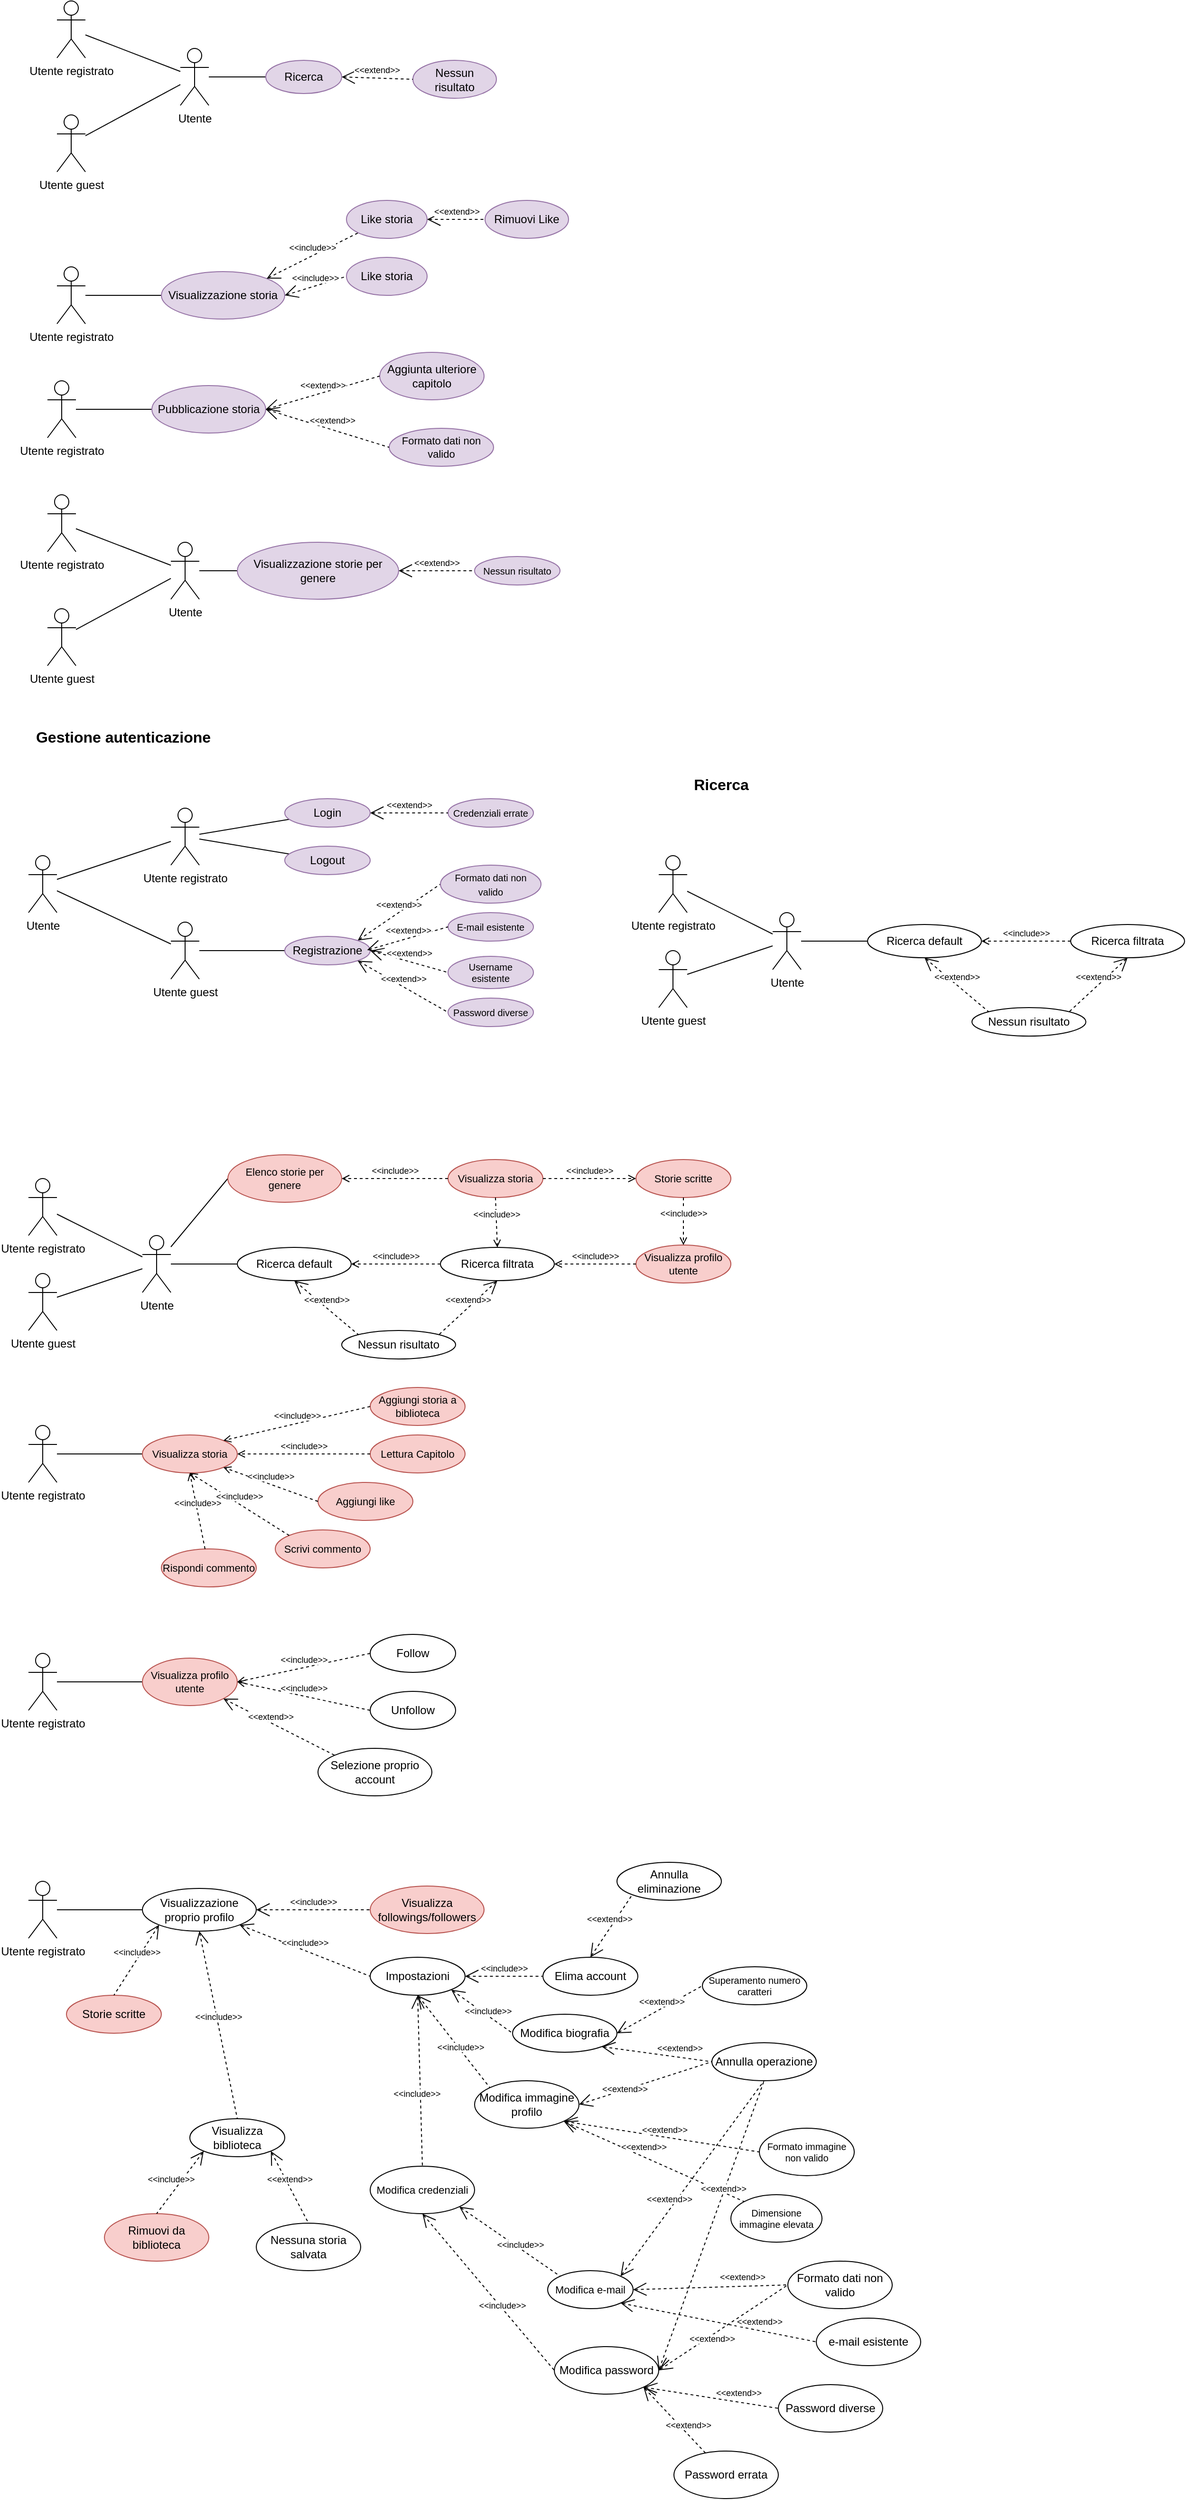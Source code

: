 <mxfile version="20.6.2" type="device"><diagram id="NUcpX1zloOuvynsHNLV4" name="Pagina-1"><mxGraphModel dx="556" dy="2731" grid="1" gridSize="10" guides="1" tooltips="1" connect="1" arrows="1" fold="1" page="1" pageScale="1" pageWidth="827" pageHeight="1169" math="0" shadow="0"><root><mxCell id="0"/><mxCell id="1" parent="0"/><mxCell id="1prheyDaX9MPsENj39hF-9" style="rounded=0;orthogonalLoop=1;jettySize=auto;html=1;endArrow=none;endFill=0;" parent="1" source="1prheyDaX9MPsENj39hF-2" target="1prheyDaX9MPsENj39hF-1" edge="1"><mxGeometry relative="1" as="geometry"><mxPoint x="210" y="680" as="targetPoint"/></mxGeometry></mxCell><mxCell id="1prheyDaX9MPsENj39hF-2" value="Visualizzazione proprio profilo" style="ellipse;whiteSpace=wrap;html=1;" parent="1" vertex="1"><mxGeometry x="160" y="67.5" width="120" height="45" as="geometry"/></mxCell><mxCell id="1prheyDaX9MPsENj39hF-1" value="&lt;span style=&quot;background-color: rgb(255, 255, 255);&quot;&gt;Utente registrato&lt;/span&gt;" style="shape=umlActor;verticalLabelPosition=bottom;verticalAlign=top;html=1;outlineConnect=0;" parent="1" vertex="1"><mxGeometry x="40" y="60" width="30" height="60" as="geometry"/></mxCell><mxCell id="1prheyDaX9MPsENj39hF-40" value="&lt;span style=&quot;background-color: rgb(255, 255, 255);&quot;&gt;&amp;lt;&amp;lt;extend&amp;gt;&amp;gt;&lt;/span&gt;" style="edgeStyle=none;html=1;startArrow=open;endArrow=none;startSize=12;verticalAlign=bottom;dashed=1;labelBackgroundColor=none;rounded=0;fontSize=9;entryX=0;entryY=0.5;entryDx=0;entryDy=0;exitX=1;exitY=0;exitDx=0;exitDy=0;" parent="1" source="1prheyDaX9MPsENj39hF-123" target="1prheyDaX9MPsENj39hF-127" edge="1"><mxGeometry width="160" relative="1" as="geometry"><mxPoint x="410" y="-880.0" as="sourcePoint"/><mxPoint x="340" y="-800.0" as="targetPoint"/></mxGeometry></mxCell><mxCell id="1prheyDaX9MPsENj39hF-58" value="Visualizza followings/followers" style="ellipse;whiteSpace=wrap;html=1;strokeColor=#b85450;fillColor=#f8cecc;" parent="1" vertex="1"><mxGeometry x="400" y="65" width="120" height="50" as="geometry"/></mxCell><mxCell id="1prheyDaX9MPsENj39hF-66" value="&lt;span style=&quot;background-color: rgb(255, 255, 255);&quot;&gt;&amp;lt;&amp;lt;include&amp;gt;&amp;gt;&lt;/span&gt;" style="edgeStyle=none;html=1;startArrow=open;endArrow=none;startSize=12;verticalAlign=bottom;dashed=1;labelBackgroundColor=none;rounded=0;fontSize=9;entryX=0;entryY=0.5;entryDx=0;entryDy=0;exitX=1;exitY=0.5;exitDx=0;exitDy=0;" parent="1" source="1prheyDaX9MPsENj39hF-2" target="1prheyDaX9MPsENj39hF-58" edge="1"><mxGeometry width="160" relative="1" as="geometry"><mxPoint x="580" y="605" as="sourcePoint"/><mxPoint x="624" y="480" as="targetPoint"/></mxGeometry></mxCell><mxCell id="1prheyDaX9MPsENj39hF-67" value="Impostazioni" style="ellipse;whiteSpace=wrap;html=1;strokeColor=#000000;" parent="1" vertex="1"><mxGeometry x="400" y="140" width="100" height="40" as="geometry"/></mxCell><mxCell id="1prheyDaX9MPsENj39hF-68" value="&lt;span style=&quot;background-color: rgb(255, 255, 255);&quot;&gt;&amp;lt;&amp;lt;include&amp;gt;&amp;gt;&lt;/span&gt;" style="edgeStyle=none;html=1;startArrow=open;endArrow=none;startSize=12;verticalAlign=bottom;dashed=1;labelBackgroundColor=none;rounded=0;fontSize=9;exitX=1;exitY=1;exitDx=0;exitDy=0;entryX=0;entryY=0.5;entryDx=0;entryDy=0;" parent="1" source="1prheyDaX9MPsENj39hF-2" target="1prheyDaX9MPsENj39hF-67" edge="1"><mxGeometry width="160" relative="1" as="geometry"><mxPoint x="440" y="632.5" as="sourcePoint"/><mxPoint x="510" y="670" as="targetPoint"/></mxGeometry></mxCell><mxCell id="1prheyDaX9MPsENj39hF-69" value="Elima account" style="ellipse;whiteSpace=wrap;html=1;strokeColor=#000000;" parent="1" vertex="1"><mxGeometry x="582" y="140" width="100" height="40" as="geometry"/></mxCell><mxCell id="1prheyDaX9MPsENj39hF-70" value="&lt;span style=&quot;background-color: rgb(255, 255, 255);&quot;&gt;&amp;lt;&amp;lt;include&amp;gt;&amp;gt;&lt;/span&gt;" style="edgeStyle=none;html=1;startArrow=open;endArrow=none;startSize=12;verticalAlign=bottom;dashed=1;labelBackgroundColor=none;rounded=0;fontSize=9;exitX=1;exitY=0.5;exitDx=0;exitDy=0;entryX=0;entryY=0.5;entryDx=0;entryDy=0;" parent="1" source="1prheyDaX9MPsENj39hF-67" target="1prheyDaX9MPsENj39hF-69" edge="1"><mxGeometry width="160" relative="1" as="geometry"><mxPoint x="422.9" y="648.23" as="sourcePoint"/><mxPoint x="520" y="680" as="targetPoint"/></mxGeometry></mxCell><mxCell id="1prheyDaX9MPsENj39hF-71" value="&lt;span style=&quot;background-color: rgb(255, 255, 255);&quot;&gt;&amp;lt;&amp;lt;include&amp;gt;&amp;gt;&lt;/span&gt;" style="edgeStyle=none;html=1;startArrow=open;endArrow=none;startSize=12;verticalAlign=bottom;dashed=1;labelBackgroundColor=none;rounded=0;fontSize=9;exitX=1;exitY=1;exitDx=0;exitDy=0;entryX=0;entryY=0.5;entryDx=0;entryDy=0;" parent="1" source="1prheyDaX9MPsENj39hF-67" target="1prheyDaX9MPsENj39hF-72" edge="1"><mxGeometry x="0.257" y="-4" width="160" relative="1" as="geometry"><mxPoint x="590" y="770" as="sourcePoint"/><mxPoint x="660" y="750" as="targetPoint"/><mxPoint y="-1" as="offset"/></mxGeometry></mxCell><mxCell id="1prheyDaX9MPsENj39hF-72" value="Modifica biografia" style="ellipse;whiteSpace=wrap;html=1;strokeColor=#000000;" parent="1" vertex="1"><mxGeometry x="550" y="200" width="110" height="40" as="geometry"/></mxCell><mxCell id="1prheyDaX9MPsENj39hF-73" value="Superamento numero caratteri" style="ellipse;whiteSpace=wrap;html=1;strokeColor=#000000;fontSize=10;" parent="1" vertex="1"><mxGeometry x="750" y="150" width="110" height="40" as="geometry"/></mxCell><mxCell id="1prheyDaX9MPsENj39hF-74" value="Annulla operazione" style="ellipse;whiteSpace=wrap;html=1;strokeColor=#000000;" parent="1" vertex="1"><mxGeometry x="760" y="230" width="110" height="40" as="geometry"/></mxCell><mxCell id="1prheyDaX9MPsENj39hF-75" value="&lt;span style=&quot;background-color: rgb(255, 255, 255);&quot;&gt;&amp;lt;&amp;lt;extend&amp;gt;&amp;gt;&lt;/span&gt;" style="edgeStyle=none;html=1;startArrow=open;endArrow=none;startSize=12;verticalAlign=bottom;dashed=1;labelBackgroundColor=none;rounded=0;fontSize=9;entryX=0;entryY=0.5;entryDx=0;entryDy=0;exitX=1;exitY=0.5;exitDx=0;exitDy=0;" parent="1" source="1prheyDaX9MPsENj39hF-72" target="1prheyDaX9MPsENj39hF-73" edge="1"><mxGeometry x="0.035" y="-1" width="160" relative="1" as="geometry"><mxPoint x="782.339" y="696.118" as="sourcePoint"/><mxPoint x="870" y="663.89" as="targetPoint"/><mxPoint as="offset"/></mxGeometry></mxCell><mxCell id="1prheyDaX9MPsENj39hF-76" value="&lt;span style=&quot;background-color: rgb(255, 255, 255);&quot;&gt;&amp;lt;&amp;lt;extend&amp;gt;&amp;gt;&lt;/span&gt;" style="edgeStyle=none;html=1;startArrow=open;endArrow=none;startSize=12;verticalAlign=bottom;dashed=1;labelBackgroundColor=none;rounded=0;fontSize=9;entryX=0;entryY=0.5;entryDx=0;entryDy=0;exitX=1;exitY=1;exitDx=0;exitDy=0;" parent="1" source="1prheyDaX9MPsENj39hF-72" target="1prheyDaX9MPsENj39hF-74" edge="1"><mxGeometry x="0.414" y="1" width="160" relative="1" as="geometry"><mxPoint x="760" y="710" as="sourcePoint"/><mxPoint x="830" y="740" as="targetPoint"/><mxPoint as="offset"/></mxGeometry></mxCell><mxCell id="1prheyDaX9MPsENj39hF-78" value="Modifica immagine profilo" style="ellipse;whiteSpace=wrap;html=1;strokeColor=#000000;" parent="1" vertex="1"><mxGeometry x="510" y="270" width="110" height="50" as="geometry"/></mxCell><mxCell id="1prheyDaX9MPsENj39hF-79" value="&lt;span style=&quot;background-color: rgb(255, 255, 255);&quot;&gt;&amp;lt;&amp;lt;include&amp;gt;&amp;gt;&lt;/span&gt;" style="edgeStyle=none;html=1;startArrow=open;endArrow=none;startSize=12;verticalAlign=bottom;dashed=1;labelBackgroundColor=none;rounded=0;fontSize=9;exitX=0.5;exitY=1;exitDx=0;exitDy=0;entryX=0;entryY=0;entryDx=0;entryDy=0;" parent="1" source="1prheyDaX9MPsENj39hF-67" target="1prheyDaX9MPsENj39hF-78" edge="1"><mxGeometry x="0.257" y="-4" width="160" relative="1" as="geometry"><mxPoint x="575.355" y="724.142" as="sourcePoint"/><mxPoint x="680" y="760" as="targetPoint"/><mxPoint y="-1" as="offset"/></mxGeometry></mxCell><mxCell id="1prheyDaX9MPsENj39hF-80" value="&lt;span style=&quot;background-color: rgb(255, 255, 255);&quot;&gt;&amp;lt;&amp;lt;extend&amp;gt;&amp;gt;&lt;/span&gt;" style="edgeStyle=none;html=1;startArrow=open;endArrow=none;startSize=12;verticalAlign=bottom;dashed=1;labelBackgroundColor=none;rounded=0;fontSize=9;entryX=0;entryY=0.5;entryDx=0;entryDy=0;exitX=1;exitY=0.5;exitDx=0;exitDy=0;" parent="1" source="1prheyDaX9MPsENj39hF-78" target="1prheyDaX9MPsENj39hF-74" edge="1"><mxGeometry x="-0.338" y="-7" width="160" relative="1" as="geometry"><mxPoint x="773.891" y="774.142" as="sourcePoint"/><mxPoint x="870" y="810" as="targetPoint"/><mxPoint as="offset"/></mxGeometry></mxCell><mxCell id="1prheyDaX9MPsENj39hF-81" value="Formato immagine non valido" style="ellipse;whiteSpace=wrap;html=1;strokeColor=#000000;fontSize=10;" parent="1" vertex="1"><mxGeometry x="810" y="320" width="100" height="50" as="geometry"/></mxCell><mxCell id="1prheyDaX9MPsENj39hF-82" value="Dimensione immagine elevata" style="ellipse;whiteSpace=wrap;html=1;strokeColor=#000000;fontSize=10;" parent="1" vertex="1"><mxGeometry x="780" y="390" width="96" height="50" as="geometry"/></mxCell><mxCell id="1prheyDaX9MPsENj39hF-83" value="&lt;span style=&quot;background-color: rgb(255, 255, 255);&quot;&gt;&amp;lt;&amp;lt;extend&amp;gt;&amp;gt;&lt;/span&gt;" style="edgeStyle=none;html=1;startArrow=open;endArrow=none;startSize=12;verticalAlign=bottom;dashed=1;labelBackgroundColor=none;rounded=0;fontSize=9;entryX=0;entryY=0.5;entryDx=0;entryDy=0;exitX=1;exitY=1;exitDx=0;exitDy=0;" parent="1" source="1prheyDaX9MPsENj39hF-78" target="1prheyDaX9MPsENj39hF-81" edge="1"><mxGeometry x="0.03" y="-1" width="160" relative="1" as="geometry"><mxPoint x="750" y="815" as="sourcePoint"/><mxPoint x="870" y="810" as="targetPoint"/><mxPoint as="offset"/></mxGeometry></mxCell><mxCell id="1prheyDaX9MPsENj39hF-84" value="&lt;span style=&quot;background-color: rgb(255, 255, 255);&quot;&gt;&amp;lt;&amp;lt;extend&amp;gt;&amp;gt;&lt;/span&gt;" style="edgeStyle=none;html=1;startArrow=open;endArrow=none;startSize=12;verticalAlign=bottom;dashed=1;labelBackgroundColor=none;rounded=0;fontSize=9;entryX=0;entryY=0;entryDx=0;entryDy=0;exitX=1;exitY=1;exitDx=0;exitDy=0;" parent="1" source="1prheyDaX9MPsENj39hF-78" target="1prheyDaX9MPsENj39hF-82" edge="1"><mxGeometry x="-0.109" y="2" width="160" relative="1" as="geometry"><mxPoint x="733.891" y="829.142" as="sourcePoint"/><mxPoint x="807.574" y="862.322" as="targetPoint"/><mxPoint x="-1" as="offset"/></mxGeometry></mxCell><mxCell id="1prheyDaX9MPsENj39hF-85" value="Modifica credenziali" style="ellipse;whiteSpace=wrap;html=1;strokeColor=#000000;fontSize=11;" parent="1" vertex="1"><mxGeometry x="400" y="360" width="110" height="50" as="geometry"/></mxCell><mxCell id="1prheyDaX9MPsENj39hF-86" value="&lt;span style=&quot;background-color: rgb(255, 255, 255);&quot;&gt;&amp;lt;&amp;lt;include&amp;gt;&amp;gt;&lt;/span&gt;" style="edgeStyle=none;html=1;startArrow=open;endArrow=none;startSize=12;verticalAlign=bottom;dashed=1;labelBackgroundColor=none;rounded=0;fontSize=9;exitX=0.5;exitY=1;exitDx=0;exitDy=0;entryX=0.5;entryY=0;entryDx=0;entryDy=0;" parent="1" source="1prheyDaX9MPsENj39hF-67" target="1prheyDaX9MPsENj39hF-85" edge="1"><mxGeometry x="0.257" y="-4" width="160" relative="1" as="geometry"><mxPoint x="540" y="730" as="sourcePoint"/><mxPoint x="626.109" y="797.322" as="targetPoint"/><mxPoint y="-1" as="offset"/></mxGeometry></mxCell><mxCell id="1prheyDaX9MPsENj39hF-87" value="Annulla eliminazione" style="ellipse;whiteSpace=wrap;html=1;strokeColor=#000000;" parent="1" vertex="1"><mxGeometry x="660" y="40" width="110" height="40" as="geometry"/></mxCell><mxCell id="1prheyDaX9MPsENj39hF-88" value="&lt;span style=&quot;background-color: rgb(255, 255, 255);&quot;&gt;&amp;lt;&amp;lt;extend&amp;gt;&amp;gt;&lt;/span&gt;" style="edgeStyle=none;html=1;startArrow=open;endArrow=none;startSize=12;verticalAlign=bottom;dashed=1;labelBackgroundColor=none;rounded=0;fontSize=9;entryX=0;entryY=1;entryDx=0;entryDy=0;exitX=0.5;exitY=0;exitDx=0;exitDy=0;" parent="1" source="1prheyDaX9MPsENj39hF-69" target="1prheyDaX9MPsENj39hF-87" edge="1"><mxGeometry x="-0.05" y="1" width="160" relative="1" as="geometry"><mxPoint x="790" y="730" as="sourcePoint"/><mxPoint x="880" y="710" as="targetPoint"/><mxPoint as="offset"/></mxGeometry></mxCell><mxCell id="1prheyDaX9MPsENj39hF-89" value="Modifica e-mail" style="ellipse;whiteSpace=wrap;html=1;strokeColor=#000000;fontSize=11;" parent="1" vertex="1"><mxGeometry x="587" y="470" width="90" height="40" as="geometry"/></mxCell><mxCell id="1prheyDaX9MPsENj39hF-90" value="Modifica password" style="ellipse;whiteSpace=wrap;html=1;strokeColor=#000000;" parent="1" vertex="1"><mxGeometry x="594" y="550" width="110" height="50" as="geometry"/></mxCell><mxCell id="1prheyDaX9MPsENj39hF-93" value="Formato dati non valido" style="ellipse;whiteSpace=wrap;html=1;strokeColor=#000000;" parent="1" vertex="1"><mxGeometry x="840" y="460" width="110" height="50" as="geometry"/></mxCell><mxCell id="1prheyDaX9MPsENj39hF-94" value="e-mail esistente" style="ellipse;whiteSpace=wrap;html=1;strokeColor=#000000;" parent="1" vertex="1"><mxGeometry x="870" y="520" width="110" height="50" as="geometry"/></mxCell><mxCell id="1prheyDaX9MPsENj39hF-95" value="&lt;span style=&quot;background-color: rgb(255, 255, 255);&quot;&gt;&amp;lt;&amp;lt;extend&amp;gt;&amp;gt;&lt;/span&gt;" style="edgeStyle=none;html=1;startArrow=open;endArrow=none;startSize=12;verticalAlign=bottom;dashed=1;labelBackgroundColor=none;rounded=0;fontSize=9;entryX=0.5;entryY=1;entryDx=0;entryDy=0;exitX=1;exitY=0;exitDx=0;exitDy=0;" parent="1" source="1prheyDaX9MPsENj39hF-89" target="1prheyDaX9MPsENj39hF-74" edge="1"><mxGeometry x="-0.301" y="2" width="160" relative="1" as="geometry"><mxPoint x="773.891" y="744.142" as="sourcePoint"/><mxPoint x="940" y="770" as="targetPoint"/><mxPoint as="offset"/></mxGeometry></mxCell><mxCell id="1prheyDaX9MPsENj39hF-96" value="&lt;span style=&quot;background-color: rgb(255, 255, 255);&quot;&gt;&amp;lt;&amp;lt;extend&amp;gt;&amp;gt;&lt;/span&gt;" style="edgeStyle=none;html=1;startArrow=open;endArrow=none;startSize=12;verticalAlign=bottom;dashed=1;labelBackgroundColor=none;rounded=0;fontSize=9;entryX=0;entryY=0.5;entryDx=0;entryDy=0;exitX=1;exitY=0.5;exitDx=0;exitDy=0;" parent="1" source="1prheyDaX9MPsENj39hF-89" target="1prheyDaX9MPsENj39hF-93" edge="1"><mxGeometry x="0.414" y="1" width="160" relative="1" as="geometry"><mxPoint x="883.891" y="947.322" as="sourcePoint"/><mxPoint x="995" y="790" as="targetPoint"/><mxPoint as="offset"/></mxGeometry></mxCell><mxCell id="1prheyDaX9MPsENj39hF-98" value="&lt;span style=&quot;background-color: rgb(255, 255, 255);&quot;&gt;&amp;lt;&amp;lt;extend&amp;gt;&amp;gt;&lt;/span&gt;" style="edgeStyle=none;html=1;startArrow=open;endArrow=none;startSize=12;verticalAlign=bottom;dashed=1;labelBackgroundColor=none;rounded=0;fontSize=9;entryX=0;entryY=0.5;entryDx=0;entryDy=0;exitX=1;exitY=1;exitDx=0;exitDy=0;" parent="1" source="1prheyDaX9MPsENj39hF-89" target="1prheyDaX9MPsENj39hF-94" edge="1"><mxGeometry x="0.414" y="1" width="160" relative="1" as="geometry"><mxPoint x="900" y="965" as="sourcePoint"/><mxPoint x="1020" y="935" as="targetPoint"/><mxPoint as="offset"/></mxGeometry></mxCell><mxCell id="1prheyDaX9MPsENj39hF-100" value="&lt;span style=&quot;background-color: rgb(255, 255, 255);&quot;&gt;&amp;lt;&amp;lt;extend&amp;gt;&amp;gt;&lt;/span&gt;" style="edgeStyle=none;html=1;startArrow=open;endArrow=none;startSize=12;verticalAlign=bottom;dashed=1;labelBackgroundColor=none;rounded=0;fontSize=9;entryX=0.5;entryY=1;entryDx=0;entryDy=0;exitX=1;exitY=0.5;exitDx=0;exitDy=0;" parent="1" source="1prheyDaX9MPsENj39hF-90" target="1prheyDaX9MPsENj39hF-74" edge="1"><mxGeometry x="0.202" y="-1" width="160" relative="1" as="geometry"><mxPoint x="883.891" y="947.322" as="sourcePoint"/><mxPoint x="995" y="790" as="targetPoint"/><mxPoint as="offset"/></mxGeometry></mxCell><mxCell id="1prheyDaX9MPsENj39hF-101" value="Password diverse" style="ellipse;whiteSpace=wrap;html=1;strokeColor=#000000;" parent="1" vertex="1"><mxGeometry x="830" y="590" width="110" height="50" as="geometry"/></mxCell><mxCell id="1prheyDaX9MPsENj39hF-102" value="Password errata" style="ellipse;whiteSpace=wrap;html=1;strokeColor=#000000;" parent="1" vertex="1"><mxGeometry x="720" y="660" width="110" height="50" as="geometry"/></mxCell><mxCell id="1prheyDaX9MPsENj39hF-104" value="&lt;span style=&quot;background-color: rgb(255, 255, 255);&quot;&gt;&amp;lt;&amp;lt;extend&amp;gt;&amp;gt;&lt;/span&gt;" style="edgeStyle=none;html=1;startArrow=open;endArrow=none;startSize=12;verticalAlign=bottom;dashed=1;labelBackgroundColor=none;rounded=0;fontSize=9;exitX=1;exitY=0.5;exitDx=0;exitDy=0;entryX=0;entryY=0.5;entryDx=0;entryDy=0;" parent="1" source="1prheyDaX9MPsENj39hF-90" target="1prheyDaX9MPsENj39hF-93" edge="1"><mxGeometry x="-0.258" y="-10" width="160" relative="1" as="geometry"><mxPoint x="900" y="965" as="sourcePoint"/><mxPoint x="1040" y="930" as="targetPoint"/><mxPoint as="offset"/></mxGeometry></mxCell><mxCell id="1prheyDaX9MPsENj39hF-106" value="&lt;span style=&quot;background-color: rgb(255, 255, 255);&quot;&gt;&amp;lt;&amp;lt;extend&amp;gt;&amp;gt;&lt;/span&gt;" style="edgeStyle=none;html=1;startArrow=open;endArrow=none;startSize=12;verticalAlign=bottom;dashed=1;labelBackgroundColor=none;rounded=0;fontSize=9;entryX=0;entryY=0.5;entryDx=0;entryDy=0;exitX=1;exitY=1;exitDx=0;exitDy=0;" parent="1" source="1prheyDaX9MPsENj39hF-90" target="1prheyDaX9MPsENj39hF-101" edge="1"><mxGeometry x="0.414" y="1" width="160" relative="1" as="geometry"><mxPoint x="883.891" y="982.678" as="sourcePoint"/><mxPoint x="1060" y="995" as="targetPoint"/><mxPoint as="offset"/></mxGeometry></mxCell><mxCell id="1prheyDaX9MPsENj39hF-107" value="&lt;span style=&quot;background-color: rgb(255, 255, 255);&quot;&gt;&amp;lt;&amp;lt;extend&amp;gt;&amp;gt;&lt;/span&gt;" style="edgeStyle=none;html=1;startArrow=open;endArrow=none;startSize=12;verticalAlign=bottom;dashed=1;labelBackgroundColor=none;rounded=0;fontSize=9;exitX=1;exitY=1;exitDx=0;exitDy=0;" parent="1" source="1prheyDaX9MPsENj39hF-90" target="1prheyDaX9MPsENj39hF-102" edge="1"><mxGeometry x="0.414" y="1" width="160" relative="1" as="geometry"><mxPoint x="933.891" y="1072.678" as="sourcePoint"/><mxPoint x="1040" y="1065" as="targetPoint"/><mxPoint as="offset"/></mxGeometry></mxCell><mxCell id="1prheyDaX9MPsENj39hF-108" value="Visualizza biblioteca" style="ellipse;whiteSpace=wrap;html=1;strokeColor=#000000;" parent="1" vertex="1"><mxGeometry x="210" y="310" width="100" height="40" as="geometry"/></mxCell><mxCell id="1prheyDaX9MPsENj39hF-109" value="&lt;span style=&quot;background-color: rgb(255, 255, 255);&quot;&gt;&amp;lt;&amp;lt;include&amp;gt;&amp;gt;&lt;/span&gt;" style="edgeStyle=none;html=1;startArrow=open;endArrow=none;startSize=12;verticalAlign=bottom;dashed=1;labelBackgroundColor=none;rounded=0;fontSize=9;exitX=0.5;exitY=1;exitDx=0;exitDy=0;entryX=0.5;entryY=0;entryDx=0;entryDy=0;" parent="1" source="1prheyDaX9MPsENj39hF-2" target="1prheyDaX9MPsENj39hF-108" edge="1"><mxGeometry width="160" relative="1" as="geometry"><mxPoint x="422.565" y="648.358" as="sourcePoint"/><mxPoint x="490.0" y="710" as="targetPoint"/></mxGeometry></mxCell><mxCell id="1prheyDaX9MPsENj39hF-110" value="Storie scritte" style="ellipse;whiteSpace=wrap;html=1;strokeColor=#b85450;fillColor=#f8cecc;" parent="1" vertex="1"><mxGeometry x="80" y="180" width="100" height="40" as="geometry"/></mxCell><mxCell id="1prheyDaX9MPsENj39hF-111" value="&lt;span style=&quot;background-color: rgb(255, 255, 255);&quot;&gt;&amp;lt;&amp;lt;include&amp;gt;&amp;gt;&lt;/span&gt;" style="edgeStyle=none;html=1;startArrow=open;endArrow=none;startSize=12;verticalAlign=bottom;dashed=1;labelBackgroundColor=none;rounded=0;fontSize=9;entryX=0.5;entryY=0;entryDx=0;entryDy=0;exitX=0;exitY=1;exitDx=0;exitDy=0;" parent="1" source="1prheyDaX9MPsENj39hF-2" target="1prheyDaX9MPsENj39hF-110" edge="1"><mxGeometry width="160" relative="1" as="geometry"><mxPoint x="370" y="640" as="sourcePoint"/><mxPoint x="434.854" y="745.774" as="targetPoint"/></mxGeometry></mxCell><mxCell id="1prheyDaX9MPsENj39hF-112" value="Nessuna storia salvata" style="ellipse;whiteSpace=wrap;html=1;strokeColor=#000000;" parent="1" vertex="1"><mxGeometry x="280" y="420" width="110" height="50" as="geometry"/></mxCell><mxCell id="1prheyDaX9MPsENj39hF-113" value="&lt;span style=&quot;background-color: rgb(255, 255, 255);&quot;&gt;&amp;lt;&amp;lt;extend&amp;gt;&amp;gt;&lt;/span&gt;" style="edgeStyle=none;html=1;startArrow=open;endArrow=none;startSize=12;verticalAlign=bottom;dashed=1;labelBackgroundColor=none;rounded=0;fontSize=9;entryX=0.5;entryY=0;entryDx=0;entryDy=0;exitX=1;exitY=1;exitDx=0;exitDy=0;" parent="1" source="1prheyDaX9MPsENj39hF-108" target="1prheyDaX9MPsENj39hF-112" edge="1"><mxGeometry width="160" relative="1" as="geometry"><mxPoint x="275" y="790" as="sourcePoint"/><mxPoint x="313.285" y="855.812" as="targetPoint"/></mxGeometry></mxCell><mxCell id="1prheyDaX9MPsENj39hF-114" value="Rimuovi da biblioteca" style="ellipse;whiteSpace=wrap;html=1;strokeColor=#b85450;fillColor=#f8cecc;" parent="1" vertex="1"><mxGeometry x="120" y="410" width="110" height="50" as="geometry"/></mxCell><mxCell id="1prheyDaX9MPsENj39hF-115" value="&lt;span style=&quot;background-color: rgb(255, 255, 255);&quot;&gt;&amp;lt;&amp;lt;include&amp;gt;&amp;gt;&lt;/span&gt;" style="edgeStyle=none;html=1;startArrow=open;endArrow=none;startSize=12;verticalAlign=bottom;dashed=1;labelBackgroundColor=none;rounded=0;fontSize=9;exitX=0;exitY=1;exitDx=0;exitDy=0;entryX=0.5;entryY=0;entryDx=0;entryDy=0;" parent="1" source="1prheyDaX9MPsENj39hF-108" target="1prheyDaX9MPsENj39hF-114" edge="1"><mxGeometry x="0.257" y="-4" width="160" relative="1" as="geometry"><mxPoint x="540" y="730" as="sourcePoint"/><mxPoint x="615" y="890" as="targetPoint"/><mxPoint y="-1" as="offset"/></mxGeometry></mxCell><mxCell id="1prheyDaX9MPsENj39hF-119" value="" style="edgeStyle=none;rounded=0;orthogonalLoop=1;jettySize=auto;html=1;labelBackgroundColor=#FFFFFF;strokeWidth=1;fontSize=12;endArrow=none;endFill=0;strokeColor=#000000;" parent="1" source="1prheyDaX9MPsENj39hF-116" target="1prheyDaX9MPsENj39hF-117" edge="1"><mxGeometry relative="1" as="geometry"/></mxCell><mxCell id="1prheyDaX9MPsENj39hF-116" value="Utente" style="shape=umlActor;verticalLabelPosition=bottom;verticalAlign=top;html=1;outlineConnect=0;" parent="1" vertex="1"><mxGeometry x="40" y="-1020" width="30" height="60" as="geometry"/></mxCell><mxCell id="1prheyDaX9MPsENj39hF-117" value="&lt;span style=&quot;background-color: rgb(255, 255, 255);&quot;&gt;Utente registrato&lt;/span&gt;" style="shape=umlActor;verticalLabelPosition=bottom;verticalAlign=top;html=1;outlineConnect=0;" parent="1" vertex="1"><mxGeometry x="190" y="-1070" width="30" height="60" as="geometry"/></mxCell><mxCell id="1prheyDaX9MPsENj39hF-121" value="" style="edgeStyle=none;rounded=0;orthogonalLoop=1;jettySize=auto;html=1;labelBackgroundColor=#FFFFFF;strokeWidth=1;fontSize=12;endArrow=none;endFill=0;" parent="1" source="1prheyDaX9MPsENj39hF-116" target="1prheyDaX9MPsENj39hF-122" edge="1"><mxGeometry relative="1" as="geometry"><mxPoint x="90" y="-985.357" as="sourcePoint"/></mxGeometry></mxCell><mxCell id="1prheyDaX9MPsENj39hF-122" value="&lt;span style=&quot;background-color: rgb(255, 255, 255);&quot;&gt;Utente guest&lt;/span&gt;" style="shape=umlActor;verticalLabelPosition=bottom;verticalAlign=top;html=1;outlineConnect=0;" parent="1" vertex="1"><mxGeometry x="190" y="-950" width="30" height="60" as="geometry"/></mxCell><mxCell id="1prheyDaX9MPsENj39hF-124" value="" style="edgeStyle=none;rounded=0;orthogonalLoop=1;jettySize=auto;html=1;labelBackgroundColor=#FFFFFF;strokeColor=#000000;strokeWidth=1;fontSize=12;endArrow=none;endFill=0;" parent="1" source="1prheyDaX9MPsENj39hF-123" target="1prheyDaX9MPsENj39hF-122" edge="1"><mxGeometry relative="1" as="geometry"/></mxCell><mxCell id="1prheyDaX9MPsENj39hF-123" value="Registrazione" style="ellipse;whiteSpace=wrap;html=1;fillColor=#e1d5e7;strokeColor=#9673a6;" parent="1" vertex="1"><mxGeometry x="310" y="-935" width="90" height="30" as="geometry"/></mxCell><mxCell id="1prheyDaX9MPsENj39hF-126" value="" style="edgeStyle=none;rounded=0;orthogonalLoop=1;jettySize=auto;html=1;labelBackgroundColor=#FFFFFF;strokeColor=#000000;strokeWidth=1;fontSize=12;endArrow=none;endFill=0;" parent="1" source="1prheyDaX9MPsENj39hF-125" target="1prheyDaX9MPsENj39hF-117" edge="1"><mxGeometry relative="1" as="geometry"/></mxCell><mxCell id="1prheyDaX9MPsENj39hF-125" value="Logout" style="ellipse;whiteSpace=wrap;html=1;fillColor=#e1d5e7;strokeColor=#9673a6;" parent="1" vertex="1"><mxGeometry x="310" y="-1030" width="90" height="30" as="geometry"/></mxCell><mxCell id="1prheyDaX9MPsENj39hF-127" value="&lt;font style=&quot;font-size: 10px;&quot;&gt;Formato dati non valido&lt;/font&gt;" style="ellipse;whiteSpace=wrap;html=1;fillColor=#e1d5e7;strokeColor=#9673a6;" parent="1" vertex="1"><mxGeometry x="474" y="-1010" width="106" height="40" as="geometry"/></mxCell><mxCell id="1prheyDaX9MPsENj39hF-128" value="E-mail esistente" style="ellipse;whiteSpace=wrap;html=1;fontSize=10;fillColor=#e1d5e7;strokeColor=#9673a6;" parent="1" vertex="1"><mxGeometry x="482" y="-960" width="90" height="30" as="geometry"/></mxCell><mxCell id="1prheyDaX9MPsENj39hF-129" value="Username esistente" style="ellipse;whiteSpace=wrap;html=1;fontSize=10;fillColor=#e1d5e7;strokeColor=#9673a6;" parent="1" vertex="1"><mxGeometry x="482" y="-914" width="90" height="34" as="geometry"/></mxCell><mxCell id="1prheyDaX9MPsENj39hF-130" value="Password diverse" style="ellipse;whiteSpace=wrap;html=1;fontSize=10;fillColor=#e1d5e7;strokeColor=#9673a6;" parent="1" vertex="1"><mxGeometry x="482" y="-870" width="90" height="30" as="geometry"/></mxCell><mxCell id="1prheyDaX9MPsENj39hF-131" value="&lt;span style=&quot;background-color: rgb(255, 255, 255);&quot;&gt;&amp;lt;&amp;lt;extend&amp;gt;&amp;gt;&lt;/span&gt;" style="edgeStyle=none;html=1;startArrow=open;endArrow=none;startSize=12;verticalAlign=bottom;dashed=1;labelBackgroundColor=none;rounded=0;fontSize=9;entryX=0;entryY=0.5;entryDx=0;entryDy=0;exitX=1;exitY=0;exitDx=0;exitDy=0;" parent="1" target="1prheyDaX9MPsENj39hF-128" edge="1"><mxGeometry width="160" relative="1" as="geometry"><mxPoint x="396.82" y="-920.607" as="sourcePoint"/><mxPoint x="484.0" y="-980" as="targetPoint"/></mxGeometry></mxCell><mxCell id="1prheyDaX9MPsENj39hF-132" value="&lt;span style=&quot;background-color: rgb(255, 255, 255);&quot;&gt;&amp;lt;&amp;lt;extend&amp;gt;&amp;gt;&lt;/span&gt;" style="edgeStyle=none;html=1;startArrow=open;endArrow=none;startSize=12;verticalAlign=bottom;dashed=1;labelBackgroundColor=none;rounded=0;fontSize=9;entryX=0;entryY=0.5;entryDx=0;entryDy=0;exitX=1;exitY=0.5;exitDx=0;exitDy=0;" parent="1" source="1prheyDaX9MPsENj39hF-123" target="1prheyDaX9MPsENj39hF-129" edge="1"><mxGeometry width="160" relative="1" as="geometry"><mxPoint x="406.82" y="-910.607" as="sourcePoint"/><mxPoint x="492.0" y="-935" as="targetPoint"/></mxGeometry></mxCell><mxCell id="1prheyDaX9MPsENj39hF-133" value="&lt;span style=&quot;background-color: rgb(255, 255, 255);&quot;&gt;&amp;lt;&amp;lt;extend&amp;gt;&amp;gt;&lt;/span&gt;" style="edgeStyle=none;html=1;startArrow=open;endArrow=none;startSize=12;verticalAlign=bottom;dashed=1;labelBackgroundColor=none;rounded=0;fontSize=9;entryX=0;entryY=0.5;entryDx=0;entryDy=0;exitX=1;exitY=1;exitDx=0;exitDy=0;" parent="1" source="1prheyDaX9MPsENj39hF-123" target="1prheyDaX9MPsENj39hF-130" edge="1"><mxGeometry width="160" relative="1" as="geometry"><mxPoint x="410" y="-910" as="sourcePoint"/><mxPoint x="492.0" y="-887.0" as="targetPoint"/></mxGeometry></mxCell><mxCell id="1prheyDaX9MPsENj39hF-135" value="" style="edgeStyle=none;rounded=0;orthogonalLoop=1;jettySize=auto;html=1;labelBackgroundColor=#FFFFFF;strokeColor=#000000;strokeWidth=1;fontSize=10;endArrow=none;endFill=0;" parent="1" source="1prheyDaX9MPsENj39hF-134" target="1prheyDaX9MPsENj39hF-117" edge="1"><mxGeometry relative="1" as="geometry"/></mxCell><mxCell id="1prheyDaX9MPsENj39hF-134" value="Login" style="ellipse;whiteSpace=wrap;html=1;fillColor=#e1d5e7;strokeColor=#9673a6;" parent="1" vertex="1"><mxGeometry x="310" y="-1080" width="90" height="30" as="geometry"/></mxCell><mxCell id="1prheyDaX9MPsENj39hF-136" value="Credenziali errate" style="ellipse;whiteSpace=wrap;html=1;fontSize=10;fillColor=#e1d5e7;strokeColor=#9673a6;" parent="1" vertex="1"><mxGeometry x="482" y="-1080" width="90" height="30" as="geometry"/></mxCell><mxCell id="1prheyDaX9MPsENj39hF-137" value="&lt;span style=&quot;background-color: rgb(255, 255, 255);&quot;&gt;&amp;lt;&amp;lt;extend&amp;gt;&amp;gt;&lt;/span&gt;" style="edgeStyle=none;html=1;startArrow=open;endArrow=none;startSize=12;verticalAlign=bottom;dashed=1;labelBackgroundColor=none;rounded=0;fontSize=9;entryX=0;entryY=0.5;entryDx=0;entryDy=0;exitX=1;exitY=0.5;exitDx=0;exitDy=0;" parent="1" source="1prheyDaX9MPsENj39hF-134" target="1prheyDaX9MPsENj39hF-136" edge="1"><mxGeometry width="160" relative="1" as="geometry"><mxPoint x="396.82" y="-920.607" as="sourcePoint"/><mxPoint x="484.0" y="-980" as="targetPoint"/></mxGeometry></mxCell><mxCell id="1prheyDaX9MPsENj39hF-138" value="Gestione autenticazione" style="text;html=1;strokeColor=none;fillColor=none;align=center;verticalAlign=middle;whiteSpace=wrap;rounded=0;labelBackgroundColor=none;fontSize=16;fontColor=#000000;fontStyle=1" parent="1" vertex="1"><mxGeometry x="40" y="-1160" width="200" height="30" as="geometry"/></mxCell><mxCell id="1prheyDaX9MPsENj39hF-141" value="" style="edgeStyle=none;rounded=0;orthogonalLoop=1;jettySize=auto;html=1;labelBackgroundColor=#FFFFFF;strokeWidth=1;fontSize=12;endArrow=none;endFill=0;strokeColor=#000000;" parent="1" source="1prheyDaX9MPsENj39hF-142" target="1prheyDaX9MPsENj39hF-143" edge="1"><mxGeometry relative="1" as="geometry"/></mxCell><mxCell id="1prheyDaX9MPsENj39hF-152" value="" style="edgeStyle=none;rounded=0;orthogonalLoop=1;jettySize=auto;html=1;labelBackgroundColor=#FFFFFF;strokeColor=#000000;strokeWidth=1;fontSize=11;fontColor=#000000;endArrow=none;endFill=0;entryX=0;entryY=0.5;entryDx=0;entryDy=0;" parent="1" source="1prheyDaX9MPsENj39hF-142" target="1prheyDaX9MPsENj39hF-148" edge="1"><mxGeometry relative="1" as="geometry"/></mxCell><mxCell id="1prheyDaX9MPsENj39hF-172" style="edgeStyle=none;rounded=0;orthogonalLoop=1;jettySize=auto;html=1;labelBackgroundColor=#FFFFFF;strokeColor=#000000;strokeWidth=1;fontSize=11;fontColor=#000000;endArrow=none;endFill=0;" parent="1" source="1prheyDaX9MPsENj39hF-142" target="1prheyDaX9MPsENj39hF-173" edge="1"><mxGeometry relative="1" as="geometry"><mxPoint x="280" y="-590" as="targetPoint"/></mxGeometry></mxCell><mxCell id="1prheyDaX9MPsENj39hF-142" value="Utente" style="shape=umlActor;verticalLabelPosition=bottom;verticalAlign=top;html=1;outlineConnect=0;flipH=1;flipV=0;direction=east;" parent="1" vertex="1"><mxGeometry x="160" y="-620" width="30" height="60" as="geometry"/></mxCell><mxCell id="1prheyDaX9MPsENj39hF-143" value="&lt;span style=&quot;background-color: rgb(255, 255, 255);&quot;&gt;Utente registrato&lt;/span&gt;" style="shape=umlActor;verticalLabelPosition=bottom;verticalAlign=top;html=1;outlineConnect=0;flipH=1;flipV=0;direction=east;" parent="1" vertex="1"><mxGeometry x="40" y="-680" width="30" height="60" as="geometry"/></mxCell><mxCell id="1prheyDaX9MPsENj39hF-144" value="" style="edgeStyle=none;rounded=0;orthogonalLoop=1;jettySize=auto;html=1;labelBackgroundColor=#FFFFFF;strokeWidth=1;fontSize=12;endArrow=none;endFill=0;" parent="1" source="1prheyDaX9MPsENj39hF-142" target="1prheyDaX9MPsENj39hF-145" edge="1"><mxGeometry relative="1" as="geometry"><mxPoint x="220" y="-535.357" as="sourcePoint"/></mxGeometry></mxCell><mxCell id="1prheyDaX9MPsENj39hF-145" value="&lt;span style=&quot;background-color: rgb(255, 255, 255);&quot;&gt;Utente guest&lt;/span&gt;" style="shape=umlActor;verticalLabelPosition=bottom;verticalAlign=top;html=1;outlineConnect=0;flipH=1;flipV=0;direction=east;" parent="1" vertex="1"><mxGeometry x="40" y="-580" width="30" height="60" as="geometry"/></mxCell><mxCell id="1prheyDaX9MPsENj39hF-148" value="Elenco storie per genere" style="ellipse;whiteSpace=wrap;html=1;fontSize=11;fillColor=#f8cecc;strokeColor=#b85450;" parent="1" vertex="1"><mxGeometry x="250" y="-705" width="120" height="50" as="geometry"/></mxCell><mxCell id="1prheyDaX9MPsENj39hF-154" value="Visualizza storia" style="ellipse;whiteSpace=wrap;html=1;fontSize=11;fillColor=#f8cecc;strokeColor=#b85450;" parent="1" vertex="1"><mxGeometry x="482" y="-700" width="100" height="40" as="geometry"/></mxCell><mxCell id="1prheyDaX9MPsENj39hF-155" value="&lt;span style=&quot;background-color: rgb(255, 255, 255);&quot;&gt;&amp;lt;&amp;lt;include&amp;gt;&amp;gt;&lt;/span&gt;" style="html=1;verticalAlign=bottom;labelBackgroundColor=none;endArrow=open;endFill=0;dashed=1;rounded=0;fontSize=9;entryX=1;entryY=0.5;entryDx=0;entryDy=0;exitX=0;exitY=0.5;exitDx=0;exitDy=0;" parent="1" source="1prheyDaX9MPsENj39hF-154" target="1prheyDaX9MPsENj39hF-148" edge="1"><mxGeometry width="160" relative="1" as="geometry"><mxPoint x="482.004" y="-526.213" as="sourcePoint"/><mxPoint x="344.43" y="-600" as="targetPoint"/></mxGeometry></mxCell><mxCell id="1prheyDaX9MPsENj39hF-156" value="&lt;span style=&quot;background-color: rgb(255, 255, 255);&quot;&gt;Utente registrato&lt;/span&gt;" style="shape=umlActor;verticalLabelPosition=bottom;verticalAlign=top;html=1;outlineConnect=0;flipH=1;flipV=0;direction=east;" parent="1" vertex="1"><mxGeometry x="40" y="-420" width="30" height="60" as="geometry"/></mxCell><mxCell id="1prheyDaX9MPsENj39hF-158" value="" style="edgeStyle=none;rounded=0;orthogonalLoop=1;jettySize=auto;html=1;labelBackgroundColor=#FFFFFF;strokeColor=#000000;strokeWidth=1;fontSize=11;fontColor=#000000;endArrow=none;endFill=0;" parent="1" source="1prheyDaX9MPsENj39hF-157" target="1prheyDaX9MPsENj39hF-156" edge="1"><mxGeometry relative="1" as="geometry"/></mxCell><mxCell id="1prheyDaX9MPsENj39hF-157" value="Visualizza storia" style="ellipse;whiteSpace=wrap;html=1;fontSize=11;fillColor=#f8cecc;strokeColor=#b85450;" parent="1" vertex="1"><mxGeometry x="160" y="-410" width="100" height="40" as="geometry"/></mxCell><mxCell id="1prheyDaX9MPsENj39hF-159" value="Lettura Capitolo" style="ellipse;whiteSpace=wrap;html=1;fontSize=11;fillColor=#f8cecc;strokeColor=#b85450;" parent="1" vertex="1"><mxGeometry x="400" y="-410" width="100" height="40" as="geometry"/></mxCell><mxCell id="1prheyDaX9MPsENj39hF-160" value="&lt;span style=&quot;background-color: rgb(255, 255, 255);&quot;&gt;&amp;lt;&amp;lt;include&amp;gt;&amp;gt;&lt;/span&gt;" style="html=1;verticalAlign=bottom;labelBackgroundColor=none;endArrow=open;endFill=0;dashed=1;rounded=0;fontSize=9;entryX=1;entryY=0.5;entryDx=0;entryDy=0;exitX=0;exitY=0.5;exitDx=0;exitDy=0;" parent="1" source="1prheyDaX9MPsENj39hF-159" target="1prheyDaX9MPsENj39hF-157" edge="1"><mxGeometry width="160" relative="1" as="geometry"><mxPoint x="360" y="-435" as="sourcePoint"/><mxPoint x="240" y="-450" as="targetPoint"/></mxGeometry></mxCell><mxCell id="1prheyDaX9MPsENj39hF-161" value="Aggiungi storia a biblioteca" style="ellipse;whiteSpace=wrap;html=1;fontSize=11;fillColor=#f8cecc;strokeColor=#b85450;" parent="1" vertex="1"><mxGeometry x="400" y="-460" width="100" height="40" as="geometry"/></mxCell><mxCell id="1prheyDaX9MPsENj39hF-162" value="&lt;span style=&quot;background-color: rgb(255, 255, 255);&quot;&gt;&amp;lt;&amp;lt;include&amp;gt;&amp;gt;&lt;/span&gt;" style="html=1;verticalAlign=bottom;labelBackgroundColor=none;endArrow=open;endFill=0;dashed=1;rounded=0;fontSize=9;entryX=1;entryY=0;entryDx=0;entryDy=0;exitX=0;exitY=0.5;exitDx=0;exitDy=0;" parent="1" source="1prheyDaX9MPsENj39hF-161" target="1prheyDaX9MPsENj39hF-157" edge="1"><mxGeometry width="160" relative="1" as="geometry"><mxPoint x="370" y="-380" as="sourcePoint"/><mxPoint x="270" y="-380" as="targetPoint"/></mxGeometry></mxCell><mxCell id="1prheyDaX9MPsENj39hF-163" value="Aggiungi like" style="ellipse;whiteSpace=wrap;html=1;fontSize=11;fillColor=#f8cecc;strokeColor=#b85450;" parent="1" vertex="1"><mxGeometry x="345" y="-360" width="100" height="40" as="geometry"/></mxCell><mxCell id="1prheyDaX9MPsENj39hF-164" value="&lt;span style=&quot;background-color: rgb(255, 255, 255);&quot;&gt;&amp;lt;&amp;lt;include&amp;gt;&amp;gt;&lt;/span&gt;" style="html=1;verticalAlign=bottom;labelBackgroundColor=none;endArrow=open;endFill=0;dashed=1;rounded=0;fontSize=9;entryX=1;entryY=1;entryDx=0;entryDy=0;exitX=0;exitY=0.5;exitDx=0;exitDy=0;" parent="1" source="1prheyDaX9MPsENj39hF-163" target="1prheyDaX9MPsENj39hF-157" edge="1"><mxGeometry width="160" relative="1" as="geometry"><mxPoint x="350" y="-450" as="sourcePoint"/><mxPoint x="255.355" y="-394.142" as="targetPoint"/></mxGeometry></mxCell><mxCell id="1prheyDaX9MPsENj39hF-165" value="Scrivi commento" style="ellipse;whiteSpace=wrap;html=1;fontSize=11;fillColor=#f8cecc;strokeColor=#b85450;" parent="1" vertex="1"><mxGeometry x="300" y="-310" width="100" height="40" as="geometry"/></mxCell><mxCell id="1prheyDaX9MPsENj39hF-166" value="&lt;span style=&quot;background-color: rgb(255, 255, 255);&quot;&gt;&amp;lt;&amp;lt;include&amp;gt;&amp;gt;&lt;/span&gt;" style="html=1;verticalAlign=bottom;labelBackgroundColor=none;endArrow=open;endFill=0;dashed=1;rounded=0;fontSize=9;entryX=0.5;entryY=1;entryDx=0;entryDy=0;exitX=0;exitY=0;exitDx=0;exitDy=0;" parent="1" source="1prheyDaX9MPsENj39hF-165" target="1prheyDaX9MPsENj39hF-157" edge="1"><mxGeometry width="160" relative="1" as="geometry"><mxPoint x="355" y="-330" as="sourcePoint"/><mxPoint x="255.355" y="-365.858" as="targetPoint"/></mxGeometry></mxCell><mxCell id="1prheyDaX9MPsENj39hF-167" value="Rispondi commento" style="ellipse;whiteSpace=wrap;html=1;fontSize=11;fillColor=#f8cecc;strokeColor=#b85450;" parent="1" vertex="1"><mxGeometry x="180" y="-290" width="100" height="40" as="geometry"/></mxCell><mxCell id="1prheyDaX9MPsENj39hF-168" value="&lt;span style=&quot;background-color: rgb(255, 255, 255);&quot;&gt;&amp;lt;&amp;lt;include&amp;gt;&amp;gt;&lt;/span&gt;" style="html=1;verticalAlign=bottom;labelBackgroundColor=none;endArrow=open;endFill=0;dashed=1;rounded=0;fontSize=9;entryX=0.5;entryY=1;entryDx=0;entryDy=0;" parent="1" source="1prheyDaX9MPsENj39hF-167" target="1prheyDaX9MPsENj39hF-157" edge="1"><mxGeometry width="160" relative="1" as="geometry"><mxPoint x="324.645" y="-294.142" as="sourcePoint"/><mxPoint x="220" y="-360" as="targetPoint"/></mxGeometry></mxCell><mxCell id="1prheyDaX9MPsENj39hF-173" value="Ricerca default" style="ellipse;whiteSpace=wrap;html=1;" parent="1" vertex="1"><mxGeometry x="260" y="-607.5" width="120" height="35" as="geometry"/></mxCell><mxCell id="1prheyDaX9MPsENj39hF-174" value="Ricerca filtrata" style="ellipse;whiteSpace=wrap;html=1;" parent="1" vertex="1"><mxGeometry x="474" y="-607.5" width="120" height="35" as="geometry"/></mxCell><mxCell id="1prheyDaX9MPsENj39hF-175" value="&lt;span style=&quot;background-color: rgb(255, 255, 255);&quot;&gt;&amp;lt;&amp;lt;include&amp;gt;&amp;gt;&lt;/span&gt;" style="html=1;verticalAlign=bottom;labelBackgroundColor=none;endArrow=open;endFill=0;dashed=1;rounded=0;fontSize=9;entryX=1;entryY=0.5;entryDx=0;entryDy=0;exitX=0;exitY=0.5;exitDx=0;exitDy=0;" parent="1" source="1prheyDaX9MPsENj39hF-174" target="1prheyDaX9MPsENj39hF-173" edge="1"><mxGeometry width="160" relative="1" as="geometry"><mxPoint x="460" y="-621.11" as="sourcePoint"/><mxPoint x="350" y="-621.11" as="targetPoint"/></mxGeometry></mxCell><mxCell id="1prheyDaX9MPsENj39hF-176" value="Nessun risultato" style="ellipse;whiteSpace=wrap;html=1;" parent="1" vertex="1"><mxGeometry x="370" y="-520" width="120" height="30" as="geometry"/></mxCell><mxCell id="1prheyDaX9MPsENj39hF-177" value="&lt;span style=&quot;background-color: rgb(255, 255, 255);&quot;&gt;&amp;lt;&amp;lt;extend&amp;gt;&amp;gt;&lt;/span&gt;" style="edgeStyle=none;html=1;startArrow=open;endArrow=none;startSize=12;verticalAlign=bottom;dashed=1;labelBackgroundColor=none;rounded=0;fontSize=9;entryX=0;entryY=0;entryDx=0;entryDy=0;exitX=0.5;exitY=1;exitDx=0;exitDy=0;" parent="1" source="1prheyDaX9MPsENj39hF-173" target="1prheyDaX9MPsENj39hF-176" edge="1"><mxGeometry width="160" relative="1" as="geometry"><mxPoint x="458.45" y="-572.502" as="sourcePoint"/><mxPoint x="539.55" y="-519.98" as="targetPoint"/></mxGeometry></mxCell><mxCell id="1prheyDaX9MPsENj39hF-178" value="&lt;span style=&quot;background-color: rgb(255, 255, 255);&quot;&gt;&amp;lt;&amp;lt;extend&amp;gt;&amp;gt;&lt;/span&gt;" style="edgeStyle=none;html=1;startArrow=open;endArrow=none;startSize=12;verticalAlign=bottom;dashed=1;labelBackgroundColor=none;rounded=0;fontSize=9;entryX=1;entryY=0;entryDx=0;entryDy=0;exitX=0.5;exitY=1;exitDx=0;exitDy=0;" parent="1" source="1prheyDaX9MPsENj39hF-174" target="1prheyDaX9MPsENj39hF-176" edge="1"><mxGeometry width="160" relative="1" as="geometry"><mxPoint x="330" y="-562.5" as="sourcePoint"/><mxPoint x="406.781" y="-515.405" as="targetPoint"/></mxGeometry></mxCell><mxCell id="1prheyDaX9MPsENj39hF-179" value="&lt;span style=&quot;background-color: rgb(255, 255, 255);&quot;&gt;&amp;lt;&amp;lt;include&amp;gt;&amp;gt;&lt;/span&gt;" style="html=1;verticalAlign=bottom;labelBackgroundColor=none;endArrow=open;endFill=0;dashed=1;rounded=0;fontSize=9;entryX=0.5;entryY=0;entryDx=0;entryDy=0;exitX=0.5;exitY=1;exitDx=0;exitDy=0;" parent="1" source="1prheyDaX9MPsENj39hF-154" target="1prheyDaX9MPsENj39hF-174" edge="1"><mxGeometry width="160" relative="1" as="geometry"><mxPoint x="700" y="-630" as="sourcePoint"/><mxPoint x="600" y="-630" as="targetPoint"/></mxGeometry></mxCell><mxCell id="1prheyDaX9MPsENj39hF-180" value="Visualizza profilo utente" style="ellipse;whiteSpace=wrap;html=1;fontSize=11;fillColor=#f8cecc;strokeColor=#b85450;" parent="1" vertex="1"><mxGeometry x="680" y="-610" width="100" height="40" as="geometry"/></mxCell><mxCell id="1prheyDaX9MPsENj39hF-181" value="&lt;span style=&quot;background-color: rgb(255, 255, 255);&quot;&gt;&amp;lt;&amp;lt;include&amp;gt;&amp;gt;&lt;/span&gt;" style="html=1;verticalAlign=bottom;labelBackgroundColor=none;endArrow=open;endFill=0;dashed=1;rounded=0;fontSize=9;entryX=1;entryY=0.5;entryDx=0;entryDy=0;exitX=0;exitY=0.5;exitDx=0;exitDy=0;" parent="1" source="1prheyDaX9MPsENj39hF-180" target="1prheyDaX9MPsENj39hF-174" edge="1"><mxGeometry width="160" relative="1" as="geometry"><mxPoint x="680" y="-621.11" as="sourcePoint"/><mxPoint x="582" y="-621.11" as="targetPoint"/></mxGeometry></mxCell><mxCell id="1prheyDaX9MPsENj39hF-185" value="" style="edgeStyle=none;rounded=0;orthogonalLoop=1;jettySize=auto;html=1;labelBackgroundColor=#FFFFFF;strokeColor=#000000;strokeWidth=1;fontSize=11;fontColor=#000000;endArrow=none;endFill=0;" parent="1" source="1prheyDaX9MPsENj39hF-183" target="1prheyDaX9MPsENj39hF-184" edge="1"><mxGeometry relative="1" as="geometry"/></mxCell><mxCell id="1prheyDaX9MPsENj39hF-183" value="&lt;span style=&quot;background-color: rgb(255, 255, 255);&quot;&gt;Utente registrato&lt;/span&gt;" style="shape=umlActor;verticalLabelPosition=bottom;verticalAlign=top;html=1;outlineConnect=0;flipH=1;flipV=0;direction=east;" parent="1" vertex="1"><mxGeometry x="40" y="-180" width="30" height="60" as="geometry"/></mxCell><mxCell id="1prheyDaX9MPsENj39hF-184" value="Visualizza profilo utente" style="ellipse;whiteSpace=wrap;html=1;fontSize=11;fillColor=#f8cecc;strokeColor=#b85450;" parent="1" vertex="1"><mxGeometry x="160" y="-175" width="100" height="50" as="geometry"/></mxCell><mxCell id="1prheyDaX9MPsENj39hF-186" value="Follow" style="ellipse;whiteSpace=wrap;html=1;" parent="1" vertex="1"><mxGeometry x="400" y="-200" width="90" height="40" as="geometry"/></mxCell><mxCell id="1prheyDaX9MPsENj39hF-187" value="Unfollow" style="ellipse;whiteSpace=wrap;html=1;" parent="1" vertex="1"><mxGeometry x="400" y="-140" width="90" height="40" as="geometry"/></mxCell><mxCell id="1prheyDaX9MPsENj39hF-188" value="&lt;span style=&quot;background-color: rgb(255, 255, 255);&quot;&gt;&amp;lt;&amp;lt;include&amp;gt;&amp;gt;&lt;/span&gt;" style="html=1;verticalAlign=bottom;labelBackgroundColor=none;endArrow=open;endFill=0;dashed=1;rounded=0;fontSize=9;entryX=1;entryY=0.5;entryDx=0;entryDy=0;exitX=0;exitY=0.5;exitDx=0;exitDy=0;" parent="1" source="1prheyDaX9MPsENj39hF-186" target="1prheyDaX9MPsENj39hF-184" edge="1"><mxGeometry width="160" relative="1" as="geometry"><mxPoint x="564.645" y="-150.002" as="sourcePoint"/><mxPoint x="460" y="-215.86" as="targetPoint"/></mxGeometry></mxCell><mxCell id="1prheyDaX9MPsENj39hF-189" value="&lt;span style=&quot;background-color: rgb(255, 255, 255);&quot;&gt;&amp;lt;&amp;lt;include&amp;gt;&amp;gt;&lt;/span&gt;" style="html=1;verticalAlign=bottom;labelBackgroundColor=none;endArrow=open;endFill=0;dashed=1;rounded=0;fontSize=9;entryX=1;entryY=0.5;entryDx=0;entryDy=0;exitX=0;exitY=0.5;exitDx=0;exitDy=0;" parent="1" source="1prheyDaX9MPsENj39hF-187" target="1prheyDaX9MPsENj39hF-184" edge="1"><mxGeometry width="160" relative="1" as="geometry"><mxPoint x="355" y="-170" as="sourcePoint"/><mxPoint x="270" y="-140" as="targetPoint"/></mxGeometry></mxCell><mxCell id="1prheyDaX9MPsENj39hF-190" value="Selezione proprio account" style="ellipse;whiteSpace=wrap;html=1;" parent="1" vertex="1"><mxGeometry x="345" y="-80" width="120" height="50" as="geometry"/></mxCell><mxCell id="1prheyDaX9MPsENj39hF-191" value="&lt;span style=&quot;background-color: rgb(255, 255, 255);&quot;&gt;&amp;lt;&amp;lt;extend&amp;gt;&amp;gt;&lt;/span&gt;" style="edgeStyle=none;html=1;startArrow=open;endArrow=none;startSize=12;verticalAlign=bottom;dashed=1;labelBackgroundColor=none;rounded=0;fontSize=9;entryX=0;entryY=0;entryDx=0;entryDy=0;exitX=1;exitY=1;exitDx=0;exitDy=0;" parent="1" source="1prheyDaX9MPsENj39hF-184" target="1prheyDaX9MPsENj39hF-190" edge="1"><mxGeometry x="-0.135" y="-2" width="160" relative="1" as="geometry"><mxPoint x="141.143" y="-17.809" as="sourcePoint"/><mxPoint x="228.86" y="-50" as="targetPoint"/><mxPoint as="offset"/></mxGeometry></mxCell><mxCell id="1prheyDaX9MPsENj39hF-193" value="Storie scritte" style="ellipse;whiteSpace=wrap;html=1;fontSize=11;fillColor=#f8cecc;strokeColor=#b85450;" parent="1" vertex="1"><mxGeometry x="680" y="-700" width="100" height="40" as="geometry"/></mxCell><mxCell id="1prheyDaX9MPsENj39hF-194" value="&lt;span style=&quot;background-color: rgb(255, 255, 255);&quot;&gt;&amp;lt;&amp;lt;include&amp;gt;&amp;gt;&lt;/span&gt;" style="html=1;verticalAlign=bottom;labelBackgroundColor=none;endArrow=open;endFill=0;dashed=1;rounded=0;fontSize=9;entryX=0.5;entryY=0;entryDx=0;entryDy=0;exitX=0.5;exitY=1;exitDx=0;exitDy=0;" parent="1" source="1prheyDaX9MPsENj39hF-193" target="1prheyDaX9MPsENj39hF-180" edge="1"><mxGeometry width="160" relative="1" as="geometry"><mxPoint x="624.645" y="-504.142" as="sourcePoint"/><mxPoint x="587.448" y="-567.931" as="targetPoint"/></mxGeometry></mxCell><mxCell id="1prheyDaX9MPsENj39hF-196" value="&lt;span style=&quot;background-color: rgb(255, 255, 255);&quot;&gt;&amp;lt;&amp;lt;include&amp;gt;&amp;gt;&lt;/span&gt;" style="html=1;verticalAlign=bottom;labelBackgroundColor=none;endArrow=open;endFill=0;dashed=1;rounded=0;fontSize=9;entryX=0;entryY=0.5;entryDx=0;entryDy=0;exitX=1;exitY=0.5;exitDx=0;exitDy=0;" parent="1" source="1prheyDaX9MPsENj39hF-154" target="1prheyDaX9MPsENj39hF-193" edge="1"><mxGeometry width="160" relative="1" as="geometry"><mxPoint x="740" y="-562.5" as="sourcePoint"/><mxPoint x="695.355" y="-504.142" as="targetPoint"/></mxGeometry></mxCell><mxCell id="1prheyDaX9MPsENj39hF-203" value="&lt;span style=&quot;background-color: rgb(255, 255, 255);&quot;&gt;&amp;lt;&amp;lt;include&amp;gt;&amp;gt;&lt;/span&gt;" style="edgeStyle=none;html=1;startArrow=open;endArrow=none;startSize=12;verticalAlign=bottom;dashed=1;labelBackgroundColor=none;rounded=0;fontSize=9;exitX=1;exitY=1;exitDx=0;exitDy=0;entryX=0;entryY=0;entryDx=0;entryDy=0;" parent="1" source="1prheyDaX9MPsENj39hF-85" target="1prheyDaX9MPsENj39hF-89" edge="1"><mxGeometry x="0.257" y="-4" width="160" relative="1" as="geometry"><mxPoint x="460" y="190" as="sourcePoint"/><mxPoint x="465" y="370" as="targetPoint"/><mxPoint y="-1" as="offset"/></mxGeometry></mxCell><mxCell id="1prheyDaX9MPsENj39hF-204" value="&lt;span style=&quot;background-color: rgb(255, 255, 255);&quot;&gt;&amp;lt;&amp;lt;include&amp;gt;&amp;gt;&lt;/span&gt;" style="edgeStyle=none;html=1;startArrow=open;endArrow=none;startSize=12;verticalAlign=bottom;dashed=1;labelBackgroundColor=none;rounded=0;fontSize=9;exitX=0.5;exitY=1;exitDx=0;exitDy=0;entryX=0;entryY=0.5;entryDx=0;entryDy=0;" parent="1" source="1prheyDaX9MPsENj39hF-85" target="1prheyDaX9MPsENj39hF-90" edge="1"><mxGeometry x="0.257" y="-4" width="160" relative="1" as="geometry"><mxPoint x="504.56" y="412.368" as="sourcePoint"/><mxPoint x="610.54" y="485.7" as="targetPoint"/><mxPoint y="-1" as="offset"/></mxGeometry></mxCell><mxCell id="hlKlO-swB-MT0wUFXCnN-1" value="" style="edgeStyle=none;rounded=0;orthogonalLoop=1;jettySize=auto;html=1;labelBackgroundColor=#FFFFFF;strokeWidth=1;fontSize=12;endArrow=none;endFill=0;strokeColor=#000000;" parent="1" source="hlKlO-swB-MT0wUFXCnN-3" target="hlKlO-swB-MT0wUFXCnN-4" edge="1"><mxGeometry relative="1" as="geometry"/></mxCell><mxCell id="hlKlO-swB-MT0wUFXCnN-2" style="edgeStyle=none;rounded=0;orthogonalLoop=1;jettySize=auto;html=1;labelBackgroundColor=#FFFFFF;strokeColor=#000000;strokeWidth=1;fontSize=11;fontColor=#000000;endArrow=none;endFill=0;" parent="1" source="hlKlO-swB-MT0wUFXCnN-3" target="hlKlO-swB-MT0wUFXCnN-7" edge="1"><mxGeometry relative="1" as="geometry"><mxPoint x="944" y="-930" as="targetPoint"/></mxGeometry></mxCell><mxCell id="hlKlO-swB-MT0wUFXCnN-3" value="Utente" style="shape=umlActor;verticalLabelPosition=bottom;verticalAlign=top;html=1;outlineConnect=0;flipH=1;flipV=0;direction=east;" parent="1" vertex="1"><mxGeometry x="824" y="-960" width="30" height="60" as="geometry"/></mxCell><mxCell id="hlKlO-swB-MT0wUFXCnN-4" value="&lt;span style=&quot;background-color: rgb(255, 255, 255);&quot;&gt;Utente registrato&lt;/span&gt;" style="shape=umlActor;verticalLabelPosition=bottom;verticalAlign=top;html=1;outlineConnect=0;flipH=1;flipV=0;direction=east;" parent="1" vertex="1"><mxGeometry x="704" y="-1020" width="30" height="60" as="geometry"/></mxCell><mxCell id="hlKlO-swB-MT0wUFXCnN-5" value="" style="edgeStyle=none;rounded=0;orthogonalLoop=1;jettySize=auto;html=1;labelBackgroundColor=#FFFFFF;strokeWidth=1;fontSize=12;endArrow=none;endFill=0;" parent="1" source="hlKlO-swB-MT0wUFXCnN-3" target="hlKlO-swB-MT0wUFXCnN-6" edge="1"><mxGeometry relative="1" as="geometry"><mxPoint x="884" y="-875.357" as="sourcePoint"/></mxGeometry></mxCell><mxCell id="hlKlO-swB-MT0wUFXCnN-6" value="&lt;span style=&quot;background-color: rgb(255, 255, 255);&quot;&gt;Utente guest&lt;/span&gt;" style="shape=umlActor;verticalLabelPosition=bottom;verticalAlign=top;html=1;outlineConnect=0;flipH=1;flipV=0;direction=east;" parent="1" vertex="1"><mxGeometry x="704" y="-920" width="30" height="60" as="geometry"/></mxCell><mxCell id="hlKlO-swB-MT0wUFXCnN-7" value="Ricerca default" style="ellipse;whiteSpace=wrap;html=1;" parent="1" vertex="1"><mxGeometry x="924" y="-947.5" width="120" height="35" as="geometry"/></mxCell><mxCell id="hlKlO-swB-MT0wUFXCnN-8" value="Ricerca filtrata" style="ellipse;whiteSpace=wrap;html=1;" parent="1" vertex="1"><mxGeometry x="1138" y="-947.5" width="120" height="35" as="geometry"/></mxCell><mxCell id="hlKlO-swB-MT0wUFXCnN-9" value="&lt;span style=&quot;background-color: rgb(255, 255, 255);&quot;&gt;&amp;lt;&amp;lt;include&amp;gt;&amp;gt;&lt;/span&gt;" style="html=1;verticalAlign=bottom;labelBackgroundColor=none;endArrow=open;endFill=0;dashed=1;rounded=0;fontSize=9;entryX=1;entryY=0.5;entryDx=0;entryDy=0;exitX=0;exitY=0.5;exitDx=0;exitDy=0;" parent="1" source="hlKlO-swB-MT0wUFXCnN-8" target="hlKlO-swB-MT0wUFXCnN-7" edge="1"><mxGeometry width="160" relative="1" as="geometry"><mxPoint x="1124" y="-961.11" as="sourcePoint"/><mxPoint x="1014" y="-961.11" as="targetPoint"/></mxGeometry></mxCell><mxCell id="hlKlO-swB-MT0wUFXCnN-10" value="Nessun risultato" style="ellipse;whiteSpace=wrap;html=1;" parent="1" vertex="1"><mxGeometry x="1034" y="-860" width="120" height="30" as="geometry"/></mxCell><mxCell id="hlKlO-swB-MT0wUFXCnN-11" value="&lt;span style=&quot;background-color: rgb(255, 255, 255);&quot;&gt;&amp;lt;&amp;lt;extend&amp;gt;&amp;gt;&lt;/span&gt;" style="edgeStyle=none;html=1;startArrow=open;endArrow=none;startSize=12;verticalAlign=bottom;dashed=1;labelBackgroundColor=none;rounded=0;fontSize=9;entryX=0;entryY=0;entryDx=0;entryDy=0;exitX=0.5;exitY=1;exitDx=0;exitDy=0;" parent="1" source="hlKlO-swB-MT0wUFXCnN-7" target="hlKlO-swB-MT0wUFXCnN-10" edge="1"><mxGeometry width="160" relative="1" as="geometry"><mxPoint x="1122.45" y="-912.502" as="sourcePoint"/><mxPoint x="1203.55" y="-859.98" as="targetPoint"/></mxGeometry></mxCell><mxCell id="hlKlO-swB-MT0wUFXCnN-12" value="&lt;span style=&quot;background-color: rgb(255, 255, 255);&quot;&gt;&amp;lt;&amp;lt;extend&amp;gt;&amp;gt;&lt;/span&gt;" style="edgeStyle=none;html=1;startArrow=open;endArrow=none;startSize=12;verticalAlign=bottom;dashed=1;labelBackgroundColor=none;rounded=0;fontSize=9;entryX=1;entryY=0;entryDx=0;entryDy=0;exitX=0.5;exitY=1;exitDx=0;exitDy=0;" parent="1" source="hlKlO-swB-MT0wUFXCnN-8" target="hlKlO-swB-MT0wUFXCnN-10" edge="1"><mxGeometry width="160" relative="1" as="geometry"><mxPoint x="994" y="-902.5" as="sourcePoint"/><mxPoint x="1070.781" y="-855.405" as="targetPoint"/></mxGeometry></mxCell><mxCell id="hlKlO-swB-MT0wUFXCnN-13" value="Ricerca" style="text;html=1;strokeColor=none;fillColor=none;align=center;verticalAlign=middle;whiteSpace=wrap;rounded=0;labelBackgroundColor=none;fontSize=16;fontColor=#000000;fontStyle=1" parent="1" vertex="1"><mxGeometry x="670" y="-1110" width="200" height="30" as="geometry"/></mxCell><mxCell id="kJG28sD3NeOnUebVisOO-1" value="" style="edgeStyle=none;rounded=0;orthogonalLoop=1;jettySize=auto;html=1;labelBackgroundColor=#FFFFFF;strokeWidth=1;fontSize=12;endArrow=none;endFill=0;strokeColor=#000000;" edge="1" parent="1" source="kJG28sD3NeOnUebVisOO-2" target="kJG28sD3NeOnUebVisOO-3"><mxGeometry relative="1" as="geometry"/></mxCell><mxCell id="kJG28sD3NeOnUebVisOO-2" value="Utente" style="shape=umlActor;verticalLabelPosition=bottom;verticalAlign=top;html=1;outlineConnect=0;" vertex="1" parent="1"><mxGeometry x="190" y="-1350" width="30" height="60" as="geometry"/></mxCell><mxCell id="kJG28sD3NeOnUebVisOO-3" value="&lt;span style=&quot;background-color: rgb(255, 255, 255);&quot;&gt;Utente registrato&lt;/span&gt;" style="shape=umlActor;verticalLabelPosition=bottom;verticalAlign=top;html=1;outlineConnect=0;" vertex="1" parent="1"><mxGeometry x="60" y="-1400" width="30" height="60" as="geometry"/></mxCell><mxCell id="kJG28sD3NeOnUebVisOO-4" value="" style="edgeStyle=none;rounded=0;orthogonalLoop=1;jettySize=auto;html=1;labelBackgroundColor=#FFFFFF;strokeWidth=1;fontSize=12;endArrow=none;endFill=0;" edge="1" parent="1" source="kJG28sD3NeOnUebVisOO-2" target="kJG28sD3NeOnUebVisOO-5"><mxGeometry relative="1" as="geometry"><mxPoint x="-40" y="-1315.357" as="sourcePoint"/></mxGeometry></mxCell><mxCell id="kJG28sD3NeOnUebVisOO-5" value="&lt;span style=&quot;background-color: rgb(255, 255, 255);&quot;&gt;Utente guest&lt;/span&gt;" style="shape=umlActor;verticalLabelPosition=bottom;verticalAlign=top;html=1;outlineConnect=0;" vertex="1" parent="1"><mxGeometry x="60" y="-1280" width="30" height="60" as="geometry"/></mxCell><mxCell id="kJG28sD3NeOnUebVisOO-7" value="" style="edgeStyle=orthogonalEdgeStyle;rounded=0;orthogonalLoop=1;jettySize=auto;html=1;endArrow=none;endFill=0;" edge="1" parent="1" source="kJG28sD3NeOnUebVisOO-6" target="kJG28sD3NeOnUebVisOO-2"><mxGeometry relative="1" as="geometry"/></mxCell><mxCell id="kJG28sD3NeOnUebVisOO-6" value="Visualizzazione storie per genere" style="ellipse;whiteSpace=wrap;html=1;fillColor=#e1d5e7;strokeColor=#9673a6;" vertex="1" parent="1"><mxGeometry x="260" y="-1350" width="170" height="60" as="geometry"/></mxCell><mxCell id="kJG28sD3NeOnUebVisOO-8" value="Nessun risultato" style="ellipse;whiteSpace=wrap;html=1;fontSize=10;fillColor=#e1d5e7;strokeColor=#9673a6;" vertex="1" parent="1"><mxGeometry x="510" y="-1335" width="90" height="30" as="geometry"/></mxCell><mxCell id="kJG28sD3NeOnUebVisOO-9" value="&lt;span style=&quot;background-color: rgb(255, 255, 255);&quot;&gt;&amp;lt;&amp;lt;extend&amp;gt;&amp;gt;&lt;/span&gt;" style="edgeStyle=none;html=1;startArrow=open;endArrow=none;startSize=12;verticalAlign=bottom;dashed=1;labelBackgroundColor=none;rounded=0;fontSize=9;entryX=0;entryY=0.5;entryDx=0;entryDy=0;exitX=1;exitY=0.5;exitDx=0;exitDy=0;" edge="1" parent="1" source="kJG28sD3NeOnUebVisOO-6" target="kJG28sD3NeOnUebVisOO-8"><mxGeometry width="160" relative="1" as="geometry"><mxPoint x="390" y="-1130" as="sourcePoint"/><mxPoint x="472" y="-1130" as="targetPoint"/><Array as="points"/><mxPoint as="offset"/></mxGeometry></mxCell><mxCell id="kJG28sD3NeOnUebVisOO-10" value="&lt;span style=&quot;background-color: rgb(255, 255, 255);&quot;&gt;Utente registrato&lt;/span&gt;" style="shape=umlActor;verticalLabelPosition=bottom;verticalAlign=top;html=1;outlineConnect=0;" vertex="1" parent="1"><mxGeometry x="60" y="-1520" width="30" height="60" as="geometry"/></mxCell><mxCell id="kJG28sD3NeOnUebVisOO-11" value="" style="edgeStyle=none;rounded=0;orthogonalLoop=1;jettySize=auto;html=1;labelBackgroundColor=#FFFFFF;strokeColor=#000000;strokeWidth=1;fontSize=11;fontColor=#000000;endArrow=none;endFill=0;" edge="1" parent="1" source="kJG28sD3NeOnUebVisOO-12" target="kJG28sD3NeOnUebVisOO-10"><mxGeometry relative="1" as="geometry"/></mxCell><mxCell id="kJG28sD3NeOnUebVisOO-12" value="Pubblicazione storia" style="ellipse;whiteSpace=wrap;html=1;strokeColor=#9673a6;fillColor=#e1d5e7;" vertex="1" parent="1"><mxGeometry x="170" y="-1515" width="120" height="50" as="geometry"/></mxCell><mxCell id="kJG28sD3NeOnUebVisOO-13" value="Aggiunta ulteriore capitolo" style="ellipse;whiteSpace=wrap;html=1;strokeColor=#9673a6;fillColor=#e1d5e7;" vertex="1" parent="1"><mxGeometry x="410" y="-1550" width="110" height="50" as="geometry"/></mxCell><mxCell id="kJG28sD3NeOnUebVisOO-15" value="Formato dati non valido" style="ellipse;whiteSpace=wrap;html=1;fontSize=11;fillColor=#e1d5e7;strokeColor=#9673a6;" vertex="1" parent="1"><mxGeometry x="420" y="-1470" width="110" height="40" as="geometry"/></mxCell><mxCell id="kJG28sD3NeOnUebVisOO-17" value="&lt;span style=&quot;background-color: rgb(255, 255, 255);&quot;&gt;&amp;lt;&amp;lt;extend&amp;gt;&amp;gt;&lt;/span&gt;" style="edgeStyle=none;html=1;startArrow=open;endArrow=none;startSize=12;verticalAlign=bottom;dashed=1;labelBackgroundColor=none;rounded=0;fontSize=9;entryX=0;entryY=0.5;entryDx=0;entryDy=0;exitX=1;exitY=0.5;exitDx=0;exitDy=0;" edge="1" parent="1" source="kJG28sD3NeOnUebVisOO-12" target="kJG28sD3NeOnUebVisOO-13"><mxGeometry width="160" relative="1" as="geometry"><mxPoint x="440" y="-1310" as="sourcePoint"/><mxPoint x="520" y="-1310" as="targetPoint"/><Array as="points"/><mxPoint as="offset"/></mxGeometry></mxCell><mxCell id="kJG28sD3NeOnUebVisOO-18" value="&lt;span style=&quot;background-color: rgb(255, 255, 255);&quot;&gt;&amp;lt;&amp;lt;extend&amp;gt;&amp;gt;&lt;/span&gt;" style="edgeStyle=none;html=1;startArrow=open;endArrow=none;startSize=12;verticalAlign=bottom;dashed=1;labelBackgroundColor=none;rounded=0;fontSize=9;entryX=0;entryY=0.5;entryDx=0;entryDy=0;exitX=1;exitY=0.5;exitDx=0;exitDy=0;" edge="1" parent="1" source="kJG28sD3NeOnUebVisOO-12" target="kJG28sD3NeOnUebVisOO-15"><mxGeometry x="0.07" y="1" width="160" relative="1" as="geometry"><mxPoint x="300" y="-1480" as="sourcePoint"/><mxPoint x="420" y="-1515" as="targetPoint"/><Array as="points"/><mxPoint y="-1" as="offset"/></mxGeometry></mxCell><mxCell id="kJG28sD3NeOnUebVisOO-19" value="&lt;span style=&quot;background-color: rgb(255, 255, 255);&quot;&gt;Utente registrato&lt;/span&gt;" style="shape=umlActor;verticalLabelPosition=bottom;verticalAlign=top;html=1;outlineConnect=0;" vertex="1" parent="1"><mxGeometry x="70" y="-1640" width="30" height="60" as="geometry"/></mxCell><mxCell id="kJG28sD3NeOnUebVisOO-20" value="" style="edgeStyle=none;rounded=0;orthogonalLoop=1;jettySize=auto;html=1;labelBackgroundColor=#FFFFFF;strokeColor=#000000;strokeWidth=1;fontSize=11;fontColor=#000000;endArrow=none;endFill=0;" edge="1" parent="1" source="kJG28sD3NeOnUebVisOO-21" target="kJG28sD3NeOnUebVisOO-19"><mxGeometry relative="1" as="geometry"/></mxCell><mxCell id="kJG28sD3NeOnUebVisOO-21" value="Visualizzazione storia" style="ellipse;whiteSpace=wrap;html=1;strokeColor=#9673a6;fillColor=#e1d5e7;" vertex="1" parent="1"><mxGeometry x="180" y="-1635" width="130" height="50" as="geometry"/></mxCell><mxCell id="kJG28sD3NeOnUebVisOO-22" value="Like storia" style="ellipse;whiteSpace=wrap;html=1;strokeColor=#9673a6;fillColor=#e1d5e7;" vertex="1" parent="1"><mxGeometry x="375" y="-1710" width="85" height="40" as="geometry"/></mxCell><mxCell id="kJG28sD3NeOnUebVisOO-23" value="&lt;span style=&quot;background-color: rgb(255, 255, 255);&quot;&gt;&amp;lt;&amp;lt;include&amp;gt;&amp;gt;&lt;/span&gt;" style="edgeStyle=none;html=1;startArrow=open;endArrow=none;startSize=12;verticalAlign=bottom;dashed=1;labelBackgroundColor=none;rounded=0;fontSize=9;entryX=0;entryY=1;entryDx=0;entryDy=0;exitX=1;exitY=0;exitDx=0;exitDy=0;" edge="1" parent="1" target="kJG28sD3NeOnUebVisOO-22" source="kJG28sD3NeOnUebVisOO-21"><mxGeometry width="160" relative="1" as="geometry"><mxPoint x="310" y="-1635" as="sourcePoint"/><mxPoint x="540" y="-1455" as="targetPoint"/><Array as="points"/><mxPoint as="offset"/></mxGeometry></mxCell><mxCell id="kJG28sD3NeOnUebVisOO-24" value="Rimuovi Like" style="ellipse;whiteSpace=wrap;html=1;strokeColor=#9673a6;fillColor=#e1d5e7;" vertex="1" parent="1"><mxGeometry x="521" y="-1710" width="88" height="40" as="geometry"/></mxCell><mxCell id="kJG28sD3NeOnUebVisOO-25" value="&lt;span style=&quot;background-color: rgb(255, 255, 255);&quot;&gt;&amp;lt;&amp;lt;extend&amp;gt;&amp;gt;&lt;/span&gt;" style="edgeStyle=none;html=1;startArrow=open;endArrow=none;startSize=12;verticalAlign=bottom;dashed=1;labelBackgroundColor=none;rounded=0;fontSize=9;entryX=0;entryY=0.5;entryDx=0;entryDy=0;exitX=1;exitY=0.5;exitDx=0;exitDy=0;" edge="1" parent="1" target="kJG28sD3NeOnUebVisOO-24" source="kJG28sD3NeOnUebVisOO-22"><mxGeometry width="160" relative="1" as="geometry"><mxPoint x="482.0" y="-1670" as="sourcePoint"/><mxPoint x="712" y="-1490" as="targetPoint"/><Array as="points"/><mxPoint as="offset"/></mxGeometry></mxCell><mxCell id="kJG28sD3NeOnUebVisOO-27" value="" style="edgeStyle=none;rounded=0;orthogonalLoop=1;jettySize=auto;html=1;labelBackgroundColor=#FFFFFF;strokeWidth=1;fontSize=12;endArrow=none;endFill=0;strokeColor=#000000;" edge="1" parent="1" source="kJG28sD3NeOnUebVisOO-28" target="kJG28sD3NeOnUebVisOO-29"><mxGeometry relative="1" as="geometry"/></mxCell><mxCell id="kJG28sD3NeOnUebVisOO-28" value="Utente" style="shape=umlActor;verticalLabelPosition=bottom;verticalAlign=top;html=1;outlineConnect=0;" vertex="1" parent="1"><mxGeometry x="200" y="-1870" width="30" height="60" as="geometry"/></mxCell><mxCell id="kJG28sD3NeOnUebVisOO-29" value="&lt;span style=&quot;background-color: rgb(255, 255, 255);&quot;&gt;Utente registrato&lt;/span&gt;" style="shape=umlActor;verticalLabelPosition=bottom;verticalAlign=top;html=1;outlineConnect=0;" vertex="1" parent="1"><mxGeometry x="70" y="-1920" width="30" height="60" as="geometry"/></mxCell><mxCell id="kJG28sD3NeOnUebVisOO-30" value="" style="edgeStyle=none;rounded=0;orthogonalLoop=1;jettySize=auto;html=1;labelBackgroundColor=#FFFFFF;strokeWidth=1;fontSize=12;endArrow=none;endFill=0;" edge="1" parent="1" source="kJG28sD3NeOnUebVisOO-28" target="kJG28sD3NeOnUebVisOO-31"><mxGeometry relative="1" as="geometry"><mxPoint x="-30" y="-1835.357" as="sourcePoint"/></mxGeometry></mxCell><mxCell id="kJG28sD3NeOnUebVisOO-31" value="&lt;span style=&quot;background-color: rgb(255, 255, 255);&quot;&gt;Utente guest&lt;/span&gt;" style="shape=umlActor;verticalLabelPosition=bottom;verticalAlign=top;html=1;outlineConnect=0;" vertex="1" parent="1"><mxGeometry x="70" y="-1800" width="30" height="60" as="geometry"/></mxCell><mxCell id="kJG28sD3NeOnUebVisOO-32" value="" style="edgeStyle=orthogonalEdgeStyle;rounded=0;orthogonalLoop=1;jettySize=auto;html=1;endArrow=none;endFill=0;exitX=0;exitY=0.5;exitDx=0;exitDy=0;" edge="1" parent="1" target="kJG28sD3NeOnUebVisOO-28" source="kJG28sD3NeOnUebVisOO-33"><mxGeometry relative="1" as="geometry"><mxPoint x="270" y="-1840" as="sourcePoint"/></mxGeometry></mxCell><mxCell id="kJG28sD3NeOnUebVisOO-33" value="Ricerca" style="ellipse;whiteSpace=wrap;html=1;strokeColor=#9673a6;fillColor=#e1d5e7;" vertex="1" parent="1"><mxGeometry x="290" y="-1857.5" width="80" height="35" as="geometry"/></mxCell><mxCell id="kJG28sD3NeOnUebVisOO-34" value="Nessun risultato" style="ellipse;whiteSpace=wrap;html=1;strokeColor=#9673a6;fillColor=#e1d5e7;" vertex="1" parent="1"><mxGeometry x="445" y="-1857.5" width="88" height="40" as="geometry"/></mxCell><mxCell id="kJG28sD3NeOnUebVisOO-35" value="&lt;span style=&quot;background-color: rgb(255, 255, 255);&quot;&gt;&amp;lt;&amp;lt;extend&amp;gt;&amp;gt;&lt;/span&gt;" style="edgeStyle=none;html=1;startArrow=open;endArrow=none;startSize=12;verticalAlign=bottom;dashed=1;labelBackgroundColor=none;rounded=0;fontSize=9;entryX=0;entryY=0.5;entryDx=0;entryDy=0;exitX=1;exitY=0.5;exitDx=0;exitDy=0;" edge="1" parent="1" source="kJG28sD3NeOnUebVisOO-33" target="kJG28sD3NeOnUebVisOO-34"><mxGeometry width="160" relative="1" as="geometry"><mxPoint x="470.0" y="-1680" as="sourcePoint"/><mxPoint x="531.0" y="-1680" as="targetPoint"/><Array as="points"/><mxPoint as="offset"/></mxGeometry></mxCell><mxCell id="kJG28sD3NeOnUebVisOO-36" value="Like storia" style="ellipse;whiteSpace=wrap;html=1;strokeColor=#9673a6;fillColor=#e1d5e7;" vertex="1" parent="1"><mxGeometry x="375" y="-1650" width="85" height="40" as="geometry"/></mxCell><mxCell id="kJG28sD3NeOnUebVisOO-37" value="&lt;span style=&quot;background-color: rgb(255, 255, 255);&quot;&gt;&amp;lt;&amp;lt;include&amp;gt;&amp;gt;&lt;/span&gt;" style="edgeStyle=none;html=1;startArrow=open;endArrow=none;startSize=12;verticalAlign=bottom;dashed=1;labelBackgroundColor=none;rounded=0;fontSize=9;entryX=0;entryY=0.5;entryDx=0;entryDy=0;exitX=1;exitY=0.5;exitDx=0;exitDy=0;" edge="1" parent="1" source="kJG28sD3NeOnUebVisOO-21" target="kJG28sD3NeOnUebVisOO-36"><mxGeometry width="160" relative="1" as="geometry"><mxPoint x="301.06" y="-1617.64" as="sourcePoint"/><mxPoint x="397.602" y="-1665.786" as="targetPoint"/><Array as="points"/><mxPoint as="offset"/></mxGeometry></mxCell></root></mxGraphModel></diagram></mxfile>